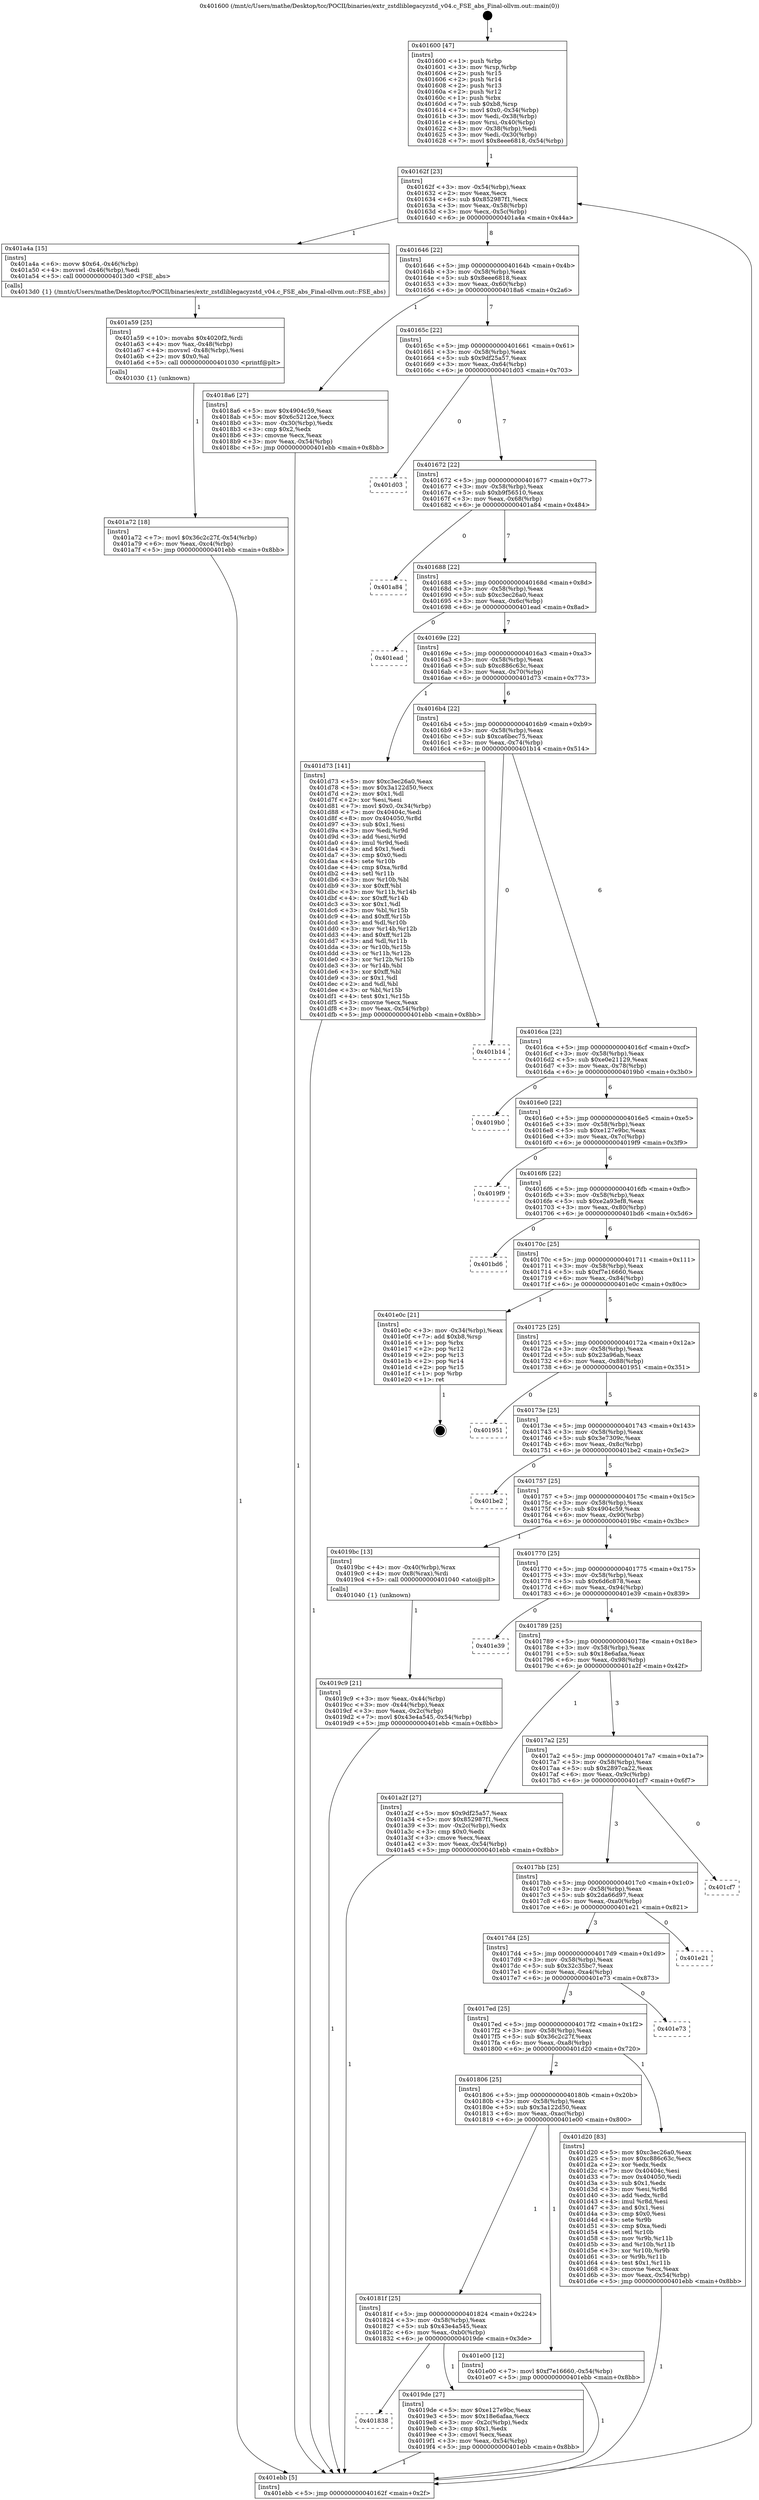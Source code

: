 digraph "0x401600" {
  label = "0x401600 (/mnt/c/Users/mathe/Desktop/tcc/POCII/binaries/extr_zstdliblegacyzstd_v04.c_FSE_abs_Final-ollvm.out::main(0))"
  labelloc = "t"
  node[shape=record]

  Entry [label="",width=0.3,height=0.3,shape=circle,fillcolor=black,style=filled]
  "0x40162f" [label="{
     0x40162f [23]\l
     | [instrs]\l
     &nbsp;&nbsp;0x40162f \<+3\>: mov -0x54(%rbp),%eax\l
     &nbsp;&nbsp;0x401632 \<+2\>: mov %eax,%ecx\l
     &nbsp;&nbsp;0x401634 \<+6\>: sub $0x852987f1,%ecx\l
     &nbsp;&nbsp;0x40163a \<+3\>: mov %eax,-0x58(%rbp)\l
     &nbsp;&nbsp;0x40163d \<+3\>: mov %ecx,-0x5c(%rbp)\l
     &nbsp;&nbsp;0x401640 \<+6\>: je 0000000000401a4a \<main+0x44a\>\l
  }"]
  "0x401a4a" [label="{
     0x401a4a [15]\l
     | [instrs]\l
     &nbsp;&nbsp;0x401a4a \<+6\>: movw $0x64,-0x46(%rbp)\l
     &nbsp;&nbsp;0x401a50 \<+4\>: movswl -0x46(%rbp),%edi\l
     &nbsp;&nbsp;0x401a54 \<+5\>: call 00000000004013d0 \<FSE_abs\>\l
     | [calls]\l
     &nbsp;&nbsp;0x4013d0 \{1\} (/mnt/c/Users/mathe/Desktop/tcc/POCII/binaries/extr_zstdliblegacyzstd_v04.c_FSE_abs_Final-ollvm.out::FSE_abs)\l
  }"]
  "0x401646" [label="{
     0x401646 [22]\l
     | [instrs]\l
     &nbsp;&nbsp;0x401646 \<+5\>: jmp 000000000040164b \<main+0x4b\>\l
     &nbsp;&nbsp;0x40164b \<+3\>: mov -0x58(%rbp),%eax\l
     &nbsp;&nbsp;0x40164e \<+5\>: sub $0x8eee6818,%eax\l
     &nbsp;&nbsp;0x401653 \<+3\>: mov %eax,-0x60(%rbp)\l
     &nbsp;&nbsp;0x401656 \<+6\>: je 00000000004018a6 \<main+0x2a6\>\l
  }"]
  Exit [label="",width=0.3,height=0.3,shape=circle,fillcolor=black,style=filled,peripheries=2]
  "0x4018a6" [label="{
     0x4018a6 [27]\l
     | [instrs]\l
     &nbsp;&nbsp;0x4018a6 \<+5\>: mov $0x4904c59,%eax\l
     &nbsp;&nbsp;0x4018ab \<+5\>: mov $0x6c5212ce,%ecx\l
     &nbsp;&nbsp;0x4018b0 \<+3\>: mov -0x30(%rbp),%edx\l
     &nbsp;&nbsp;0x4018b3 \<+3\>: cmp $0x2,%edx\l
     &nbsp;&nbsp;0x4018b6 \<+3\>: cmovne %ecx,%eax\l
     &nbsp;&nbsp;0x4018b9 \<+3\>: mov %eax,-0x54(%rbp)\l
     &nbsp;&nbsp;0x4018bc \<+5\>: jmp 0000000000401ebb \<main+0x8bb\>\l
  }"]
  "0x40165c" [label="{
     0x40165c [22]\l
     | [instrs]\l
     &nbsp;&nbsp;0x40165c \<+5\>: jmp 0000000000401661 \<main+0x61\>\l
     &nbsp;&nbsp;0x401661 \<+3\>: mov -0x58(%rbp),%eax\l
     &nbsp;&nbsp;0x401664 \<+5\>: sub $0x9df25a57,%eax\l
     &nbsp;&nbsp;0x401669 \<+3\>: mov %eax,-0x64(%rbp)\l
     &nbsp;&nbsp;0x40166c \<+6\>: je 0000000000401d03 \<main+0x703\>\l
  }"]
  "0x401ebb" [label="{
     0x401ebb [5]\l
     | [instrs]\l
     &nbsp;&nbsp;0x401ebb \<+5\>: jmp 000000000040162f \<main+0x2f\>\l
  }"]
  "0x401600" [label="{
     0x401600 [47]\l
     | [instrs]\l
     &nbsp;&nbsp;0x401600 \<+1\>: push %rbp\l
     &nbsp;&nbsp;0x401601 \<+3\>: mov %rsp,%rbp\l
     &nbsp;&nbsp;0x401604 \<+2\>: push %r15\l
     &nbsp;&nbsp;0x401606 \<+2\>: push %r14\l
     &nbsp;&nbsp;0x401608 \<+2\>: push %r13\l
     &nbsp;&nbsp;0x40160a \<+2\>: push %r12\l
     &nbsp;&nbsp;0x40160c \<+1\>: push %rbx\l
     &nbsp;&nbsp;0x40160d \<+7\>: sub $0xb8,%rsp\l
     &nbsp;&nbsp;0x401614 \<+7\>: movl $0x0,-0x34(%rbp)\l
     &nbsp;&nbsp;0x40161b \<+3\>: mov %edi,-0x38(%rbp)\l
     &nbsp;&nbsp;0x40161e \<+4\>: mov %rsi,-0x40(%rbp)\l
     &nbsp;&nbsp;0x401622 \<+3\>: mov -0x38(%rbp),%edi\l
     &nbsp;&nbsp;0x401625 \<+3\>: mov %edi,-0x30(%rbp)\l
     &nbsp;&nbsp;0x401628 \<+7\>: movl $0x8eee6818,-0x54(%rbp)\l
  }"]
  "0x401a72" [label="{
     0x401a72 [18]\l
     | [instrs]\l
     &nbsp;&nbsp;0x401a72 \<+7\>: movl $0x36c2c27f,-0x54(%rbp)\l
     &nbsp;&nbsp;0x401a79 \<+6\>: mov %eax,-0xc4(%rbp)\l
     &nbsp;&nbsp;0x401a7f \<+5\>: jmp 0000000000401ebb \<main+0x8bb\>\l
  }"]
  "0x401d03" [label="{
     0x401d03\l
  }", style=dashed]
  "0x401672" [label="{
     0x401672 [22]\l
     | [instrs]\l
     &nbsp;&nbsp;0x401672 \<+5\>: jmp 0000000000401677 \<main+0x77\>\l
     &nbsp;&nbsp;0x401677 \<+3\>: mov -0x58(%rbp),%eax\l
     &nbsp;&nbsp;0x40167a \<+5\>: sub $0xb9f56510,%eax\l
     &nbsp;&nbsp;0x40167f \<+3\>: mov %eax,-0x68(%rbp)\l
     &nbsp;&nbsp;0x401682 \<+6\>: je 0000000000401a84 \<main+0x484\>\l
  }"]
  "0x401a59" [label="{
     0x401a59 [25]\l
     | [instrs]\l
     &nbsp;&nbsp;0x401a59 \<+10\>: movabs $0x4020f2,%rdi\l
     &nbsp;&nbsp;0x401a63 \<+4\>: mov %ax,-0x48(%rbp)\l
     &nbsp;&nbsp;0x401a67 \<+4\>: movswl -0x48(%rbp),%esi\l
     &nbsp;&nbsp;0x401a6b \<+2\>: mov $0x0,%al\l
     &nbsp;&nbsp;0x401a6d \<+5\>: call 0000000000401030 \<printf@plt\>\l
     | [calls]\l
     &nbsp;&nbsp;0x401030 \{1\} (unknown)\l
  }"]
  "0x401a84" [label="{
     0x401a84\l
  }", style=dashed]
  "0x401688" [label="{
     0x401688 [22]\l
     | [instrs]\l
     &nbsp;&nbsp;0x401688 \<+5\>: jmp 000000000040168d \<main+0x8d\>\l
     &nbsp;&nbsp;0x40168d \<+3\>: mov -0x58(%rbp),%eax\l
     &nbsp;&nbsp;0x401690 \<+5\>: sub $0xc3ec26a0,%eax\l
     &nbsp;&nbsp;0x401695 \<+3\>: mov %eax,-0x6c(%rbp)\l
     &nbsp;&nbsp;0x401698 \<+6\>: je 0000000000401ead \<main+0x8ad\>\l
  }"]
  "0x401838" [label="{
     0x401838\l
  }", style=dashed]
  "0x401ead" [label="{
     0x401ead\l
  }", style=dashed]
  "0x40169e" [label="{
     0x40169e [22]\l
     | [instrs]\l
     &nbsp;&nbsp;0x40169e \<+5\>: jmp 00000000004016a3 \<main+0xa3\>\l
     &nbsp;&nbsp;0x4016a3 \<+3\>: mov -0x58(%rbp),%eax\l
     &nbsp;&nbsp;0x4016a6 \<+5\>: sub $0xc886c63c,%eax\l
     &nbsp;&nbsp;0x4016ab \<+3\>: mov %eax,-0x70(%rbp)\l
     &nbsp;&nbsp;0x4016ae \<+6\>: je 0000000000401d73 \<main+0x773\>\l
  }"]
  "0x4019de" [label="{
     0x4019de [27]\l
     | [instrs]\l
     &nbsp;&nbsp;0x4019de \<+5\>: mov $0xe127e9bc,%eax\l
     &nbsp;&nbsp;0x4019e3 \<+5\>: mov $0x18e6afaa,%ecx\l
     &nbsp;&nbsp;0x4019e8 \<+3\>: mov -0x2c(%rbp),%edx\l
     &nbsp;&nbsp;0x4019eb \<+3\>: cmp $0x1,%edx\l
     &nbsp;&nbsp;0x4019ee \<+3\>: cmovl %ecx,%eax\l
     &nbsp;&nbsp;0x4019f1 \<+3\>: mov %eax,-0x54(%rbp)\l
     &nbsp;&nbsp;0x4019f4 \<+5\>: jmp 0000000000401ebb \<main+0x8bb\>\l
  }"]
  "0x401d73" [label="{
     0x401d73 [141]\l
     | [instrs]\l
     &nbsp;&nbsp;0x401d73 \<+5\>: mov $0xc3ec26a0,%eax\l
     &nbsp;&nbsp;0x401d78 \<+5\>: mov $0x3a122d50,%ecx\l
     &nbsp;&nbsp;0x401d7d \<+2\>: mov $0x1,%dl\l
     &nbsp;&nbsp;0x401d7f \<+2\>: xor %esi,%esi\l
     &nbsp;&nbsp;0x401d81 \<+7\>: movl $0x0,-0x34(%rbp)\l
     &nbsp;&nbsp;0x401d88 \<+7\>: mov 0x40404c,%edi\l
     &nbsp;&nbsp;0x401d8f \<+8\>: mov 0x404050,%r8d\l
     &nbsp;&nbsp;0x401d97 \<+3\>: sub $0x1,%esi\l
     &nbsp;&nbsp;0x401d9a \<+3\>: mov %edi,%r9d\l
     &nbsp;&nbsp;0x401d9d \<+3\>: add %esi,%r9d\l
     &nbsp;&nbsp;0x401da0 \<+4\>: imul %r9d,%edi\l
     &nbsp;&nbsp;0x401da4 \<+3\>: and $0x1,%edi\l
     &nbsp;&nbsp;0x401da7 \<+3\>: cmp $0x0,%edi\l
     &nbsp;&nbsp;0x401daa \<+4\>: sete %r10b\l
     &nbsp;&nbsp;0x401dae \<+4\>: cmp $0xa,%r8d\l
     &nbsp;&nbsp;0x401db2 \<+4\>: setl %r11b\l
     &nbsp;&nbsp;0x401db6 \<+3\>: mov %r10b,%bl\l
     &nbsp;&nbsp;0x401db9 \<+3\>: xor $0xff,%bl\l
     &nbsp;&nbsp;0x401dbc \<+3\>: mov %r11b,%r14b\l
     &nbsp;&nbsp;0x401dbf \<+4\>: xor $0xff,%r14b\l
     &nbsp;&nbsp;0x401dc3 \<+3\>: xor $0x1,%dl\l
     &nbsp;&nbsp;0x401dc6 \<+3\>: mov %bl,%r15b\l
     &nbsp;&nbsp;0x401dc9 \<+4\>: and $0xff,%r15b\l
     &nbsp;&nbsp;0x401dcd \<+3\>: and %dl,%r10b\l
     &nbsp;&nbsp;0x401dd0 \<+3\>: mov %r14b,%r12b\l
     &nbsp;&nbsp;0x401dd3 \<+4\>: and $0xff,%r12b\l
     &nbsp;&nbsp;0x401dd7 \<+3\>: and %dl,%r11b\l
     &nbsp;&nbsp;0x401dda \<+3\>: or %r10b,%r15b\l
     &nbsp;&nbsp;0x401ddd \<+3\>: or %r11b,%r12b\l
     &nbsp;&nbsp;0x401de0 \<+3\>: xor %r12b,%r15b\l
     &nbsp;&nbsp;0x401de3 \<+3\>: or %r14b,%bl\l
     &nbsp;&nbsp;0x401de6 \<+3\>: xor $0xff,%bl\l
     &nbsp;&nbsp;0x401de9 \<+3\>: or $0x1,%dl\l
     &nbsp;&nbsp;0x401dec \<+2\>: and %dl,%bl\l
     &nbsp;&nbsp;0x401dee \<+3\>: or %bl,%r15b\l
     &nbsp;&nbsp;0x401df1 \<+4\>: test $0x1,%r15b\l
     &nbsp;&nbsp;0x401df5 \<+3\>: cmovne %ecx,%eax\l
     &nbsp;&nbsp;0x401df8 \<+3\>: mov %eax,-0x54(%rbp)\l
     &nbsp;&nbsp;0x401dfb \<+5\>: jmp 0000000000401ebb \<main+0x8bb\>\l
  }"]
  "0x4016b4" [label="{
     0x4016b4 [22]\l
     | [instrs]\l
     &nbsp;&nbsp;0x4016b4 \<+5\>: jmp 00000000004016b9 \<main+0xb9\>\l
     &nbsp;&nbsp;0x4016b9 \<+3\>: mov -0x58(%rbp),%eax\l
     &nbsp;&nbsp;0x4016bc \<+5\>: sub $0xca6bec75,%eax\l
     &nbsp;&nbsp;0x4016c1 \<+3\>: mov %eax,-0x74(%rbp)\l
     &nbsp;&nbsp;0x4016c4 \<+6\>: je 0000000000401b14 \<main+0x514\>\l
  }"]
  "0x40181f" [label="{
     0x40181f [25]\l
     | [instrs]\l
     &nbsp;&nbsp;0x40181f \<+5\>: jmp 0000000000401824 \<main+0x224\>\l
     &nbsp;&nbsp;0x401824 \<+3\>: mov -0x58(%rbp),%eax\l
     &nbsp;&nbsp;0x401827 \<+5\>: sub $0x43e4a545,%eax\l
     &nbsp;&nbsp;0x40182c \<+6\>: mov %eax,-0xb0(%rbp)\l
     &nbsp;&nbsp;0x401832 \<+6\>: je 00000000004019de \<main+0x3de\>\l
  }"]
  "0x401b14" [label="{
     0x401b14\l
  }", style=dashed]
  "0x4016ca" [label="{
     0x4016ca [22]\l
     | [instrs]\l
     &nbsp;&nbsp;0x4016ca \<+5\>: jmp 00000000004016cf \<main+0xcf\>\l
     &nbsp;&nbsp;0x4016cf \<+3\>: mov -0x58(%rbp),%eax\l
     &nbsp;&nbsp;0x4016d2 \<+5\>: sub $0xe0e21129,%eax\l
     &nbsp;&nbsp;0x4016d7 \<+3\>: mov %eax,-0x78(%rbp)\l
     &nbsp;&nbsp;0x4016da \<+6\>: je 00000000004019b0 \<main+0x3b0\>\l
  }"]
  "0x401e00" [label="{
     0x401e00 [12]\l
     | [instrs]\l
     &nbsp;&nbsp;0x401e00 \<+7\>: movl $0xf7e16660,-0x54(%rbp)\l
     &nbsp;&nbsp;0x401e07 \<+5\>: jmp 0000000000401ebb \<main+0x8bb\>\l
  }"]
  "0x4019b0" [label="{
     0x4019b0\l
  }", style=dashed]
  "0x4016e0" [label="{
     0x4016e0 [22]\l
     | [instrs]\l
     &nbsp;&nbsp;0x4016e0 \<+5\>: jmp 00000000004016e5 \<main+0xe5\>\l
     &nbsp;&nbsp;0x4016e5 \<+3\>: mov -0x58(%rbp),%eax\l
     &nbsp;&nbsp;0x4016e8 \<+5\>: sub $0xe127e9bc,%eax\l
     &nbsp;&nbsp;0x4016ed \<+3\>: mov %eax,-0x7c(%rbp)\l
     &nbsp;&nbsp;0x4016f0 \<+6\>: je 00000000004019f9 \<main+0x3f9\>\l
  }"]
  "0x401806" [label="{
     0x401806 [25]\l
     | [instrs]\l
     &nbsp;&nbsp;0x401806 \<+5\>: jmp 000000000040180b \<main+0x20b\>\l
     &nbsp;&nbsp;0x40180b \<+3\>: mov -0x58(%rbp),%eax\l
     &nbsp;&nbsp;0x40180e \<+5\>: sub $0x3a122d50,%eax\l
     &nbsp;&nbsp;0x401813 \<+6\>: mov %eax,-0xac(%rbp)\l
     &nbsp;&nbsp;0x401819 \<+6\>: je 0000000000401e00 \<main+0x800\>\l
  }"]
  "0x4019f9" [label="{
     0x4019f9\l
  }", style=dashed]
  "0x4016f6" [label="{
     0x4016f6 [22]\l
     | [instrs]\l
     &nbsp;&nbsp;0x4016f6 \<+5\>: jmp 00000000004016fb \<main+0xfb\>\l
     &nbsp;&nbsp;0x4016fb \<+3\>: mov -0x58(%rbp),%eax\l
     &nbsp;&nbsp;0x4016fe \<+5\>: sub $0xe2a93ef8,%eax\l
     &nbsp;&nbsp;0x401703 \<+3\>: mov %eax,-0x80(%rbp)\l
     &nbsp;&nbsp;0x401706 \<+6\>: je 0000000000401bd6 \<main+0x5d6\>\l
  }"]
  "0x401d20" [label="{
     0x401d20 [83]\l
     | [instrs]\l
     &nbsp;&nbsp;0x401d20 \<+5\>: mov $0xc3ec26a0,%eax\l
     &nbsp;&nbsp;0x401d25 \<+5\>: mov $0xc886c63c,%ecx\l
     &nbsp;&nbsp;0x401d2a \<+2\>: xor %edx,%edx\l
     &nbsp;&nbsp;0x401d2c \<+7\>: mov 0x40404c,%esi\l
     &nbsp;&nbsp;0x401d33 \<+7\>: mov 0x404050,%edi\l
     &nbsp;&nbsp;0x401d3a \<+3\>: sub $0x1,%edx\l
     &nbsp;&nbsp;0x401d3d \<+3\>: mov %esi,%r8d\l
     &nbsp;&nbsp;0x401d40 \<+3\>: add %edx,%r8d\l
     &nbsp;&nbsp;0x401d43 \<+4\>: imul %r8d,%esi\l
     &nbsp;&nbsp;0x401d47 \<+3\>: and $0x1,%esi\l
     &nbsp;&nbsp;0x401d4a \<+3\>: cmp $0x0,%esi\l
     &nbsp;&nbsp;0x401d4d \<+4\>: sete %r9b\l
     &nbsp;&nbsp;0x401d51 \<+3\>: cmp $0xa,%edi\l
     &nbsp;&nbsp;0x401d54 \<+4\>: setl %r10b\l
     &nbsp;&nbsp;0x401d58 \<+3\>: mov %r9b,%r11b\l
     &nbsp;&nbsp;0x401d5b \<+3\>: and %r10b,%r11b\l
     &nbsp;&nbsp;0x401d5e \<+3\>: xor %r10b,%r9b\l
     &nbsp;&nbsp;0x401d61 \<+3\>: or %r9b,%r11b\l
     &nbsp;&nbsp;0x401d64 \<+4\>: test $0x1,%r11b\l
     &nbsp;&nbsp;0x401d68 \<+3\>: cmovne %ecx,%eax\l
     &nbsp;&nbsp;0x401d6b \<+3\>: mov %eax,-0x54(%rbp)\l
     &nbsp;&nbsp;0x401d6e \<+5\>: jmp 0000000000401ebb \<main+0x8bb\>\l
  }"]
  "0x401bd6" [label="{
     0x401bd6\l
  }", style=dashed]
  "0x40170c" [label="{
     0x40170c [25]\l
     | [instrs]\l
     &nbsp;&nbsp;0x40170c \<+5\>: jmp 0000000000401711 \<main+0x111\>\l
     &nbsp;&nbsp;0x401711 \<+3\>: mov -0x58(%rbp),%eax\l
     &nbsp;&nbsp;0x401714 \<+5\>: sub $0xf7e16660,%eax\l
     &nbsp;&nbsp;0x401719 \<+6\>: mov %eax,-0x84(%rbp)\l
     &nbsp;&nbsp;0x40171f \<+6\>: je 0000000000401e0c \<main+0x80c\>\l
  }"]
  "0x4017ed" [label="{
     0x4017ed [25]\l
     | [instrs]\l
     &nbsp;&nbsp;0x4017ed \<+5\>: jmp 00000000004017f2 \<main+0x1f2\>\l
     &nbsp;&nbsp;0x4017f2 \<+3\>: mov -0x58(%rbp),%eax\l
     &nbsp;&nbsp;0x4017f5 \<+5\>: sub $0x36c2c27f,%eax\l
     &nbsp;&nbsp;0x4017fa \<+6\>: mov %eax,-0xa8(%rbp)\l
     &nbsp;&nbsp;0x401800 \<+6\>: je 0000000000401d20 \<main+0x720\>\l
  }"]
  "0x401e0c" [label="{
     0x401e0c [21]\l
     | [instrs]\l
     &nbsp;&nbsp;0x401e0c \<+3\>: mov -0x34(%rbp),%eax\l
     &nbsp;&nbsp;0x401e0f \<+7\>: add $0xb8,%rsp\l
     &nbsp;&nbsp;0x401e16 \<+1\>: pop %rbx\l
     &nbsp;&nbsp;0x401e17 \<+2\>: pop %r12\l
     &nbsp;&nbsp;0x401e19 \<+2\>: pop %r13\l
     &nbsp;&nbsp;0x401e1b \<+2\>: pop %r14\l
     &nbsp;&nbsp;0x401e1d \<+2\>: pop %r15\l
     &nbsp;&nbsp;0x401e1f \<+1\>: pop %rbp\l
     &nbsp;&nbsp;0x401e20 \<+1\>: ret\l
  }"]
  "0x401725" [label="{
     0x401725 [25]\l
     | [instrs]\l
     &nbsp;&nbsp;0x401725 \<+5\>: jmp 000000000040172a \<main+0x12a\>\l
     &nbsp;&nbsp;0x40172a \<+3\>: mov -0x58(%rbp),%eax\l
     &nbsp;&nbsp;0x40172d \<+5\>: sub $0x23a96ab,%eax\l
     &nbsp;&nbsp;0x401732 \<+6\>: mov %eax,-0x88(%rbp)\l
     &nbsp;&nbsp;0x401738 \<+6\>: je 0000000000401951 \<main+0x351\>\l
  }"]
  "0x401e73" [label="{
     0x401e73\l
  }", style=dashed]
  "0x401951" [label="{
     0x401951\l
  }", style=dashed]
  "0x40173e" [label="{
     0x40173e [25]\l
     | [instrs]\l
     &nbsp;&nbsp;0x40173e \<+5\>: jmp 0000000000401743 \<main+0x143\>\l
     &nbsp;&nbsp;0x401743 \<+3\>: mov -0x58(%rbp),%eax\l
     &nbsp;&nbsp;0x401746 \<+5\>: sub $0x3e7309c,%eax\l
     &nbsp;&nbsp;0x40174b \<+6\>: mov %eax,-0x8c(%rbp)\l
     &nbsp;&nbsp;0x401751 \<+6\>: je 0000000000401be2 \<main+0x5e2\>\l
  }"]
  "0x4017d4" [label="{
     0x4017d4 [25]\l
     | [instrs]\l
     &nbsp;&nbsp;0x4017d4 \<+5\>: jmp 00000000004017d9 \<main+0x1d9\>\l
     &nbsp;&nbsp;0x4017d9 \<+3\>: mov -0x58(%rbp),%eax\l
     &nbsp;&nbsp;0x4017dc \<+5\>: sub $0x32c35bc7,%eax\l
     &nbsp;&nbsp;0x4017e1 \<+6\>: mov %eax,-0xa4(%rbp)\l
     &nbsp;&nbsp;0x4017e7 \<+6\>: je 0000000000401e73 \<main+0x873\>\l
  }"]
  "0x401be2" [label="{
     0x401be2\l
  }", style=dashed]
  "0x401757" [label="{
     0x401757 [25]\l
     | [instrs]\l
     &nbsp;&nbsp;0x401757 \<+5\>: jmp 000000000040175c \<main+0x15c\>\l
     &nbsp;&nbsp;0x40175c \<+3\>: mov -0x58(%rbp),%eax\l
     &nbsp;&nbsp;0x40175f \<+5\>: sub $0x4904c59,%eax\l
     &nbsp;&nbsp;0x401764 \<+6\>: mov %eax,-0x90(%rbp)\l
     &nbsp;&nbsp;0x40176a \<+6\>: je 00000000004019bc \<main+0x3bc\>\l
  }"]
  "0x401e21" [label="{
     0x401e21\l
  }", style=dashed]
  "0x4019bc" [label="{
     0x4019bc [13]\l
     | [instrs]\l
     &nbsp;&nbsp;0x4019bc \<+4\>: mov -0x40(%rbp),%rax\l
     &nbsp;&nbsp;0x4019c0 \<+4\>: mov 0x8(%rax),%rdi\l
     &nbsp;&nbsp;0x4019c4 \<+5\>: call 0000000000401040 \<atoi@plt\>\l
     | [calls]\l
     &nbsp;&nbsp;0x401040 \{1\} (unknown)\l
  }"]
  "0x401770" [label="{
     0x401770 [25]\l
     | [instrs]\l
     &nbsp;&nbsp;0x401770 \<+5\>: jmp 0000000000401775 \<main+0x175\>\l
     &nbsp;&nbsp;0x401775 \<+3\>: mov -0x58(%rbp),%eax\l
     &nbsp;&nbsp;0x401778 \<+5\>: sub $0x6d6c878,%eax\l
     &nbsp;&nbsp;0x40177d \<+6\>: mov %eax,-0x94(%rbp)\l
     &nbsp;&nbsp;0x401783 \<+6\>: je 0000000000401e39 \<main+0x839\>\l
  }"]
  "0x4019c9" [label="{
     0x4019c9 [21]\l
     | [instrs]\l
     &nbsp;&nbsp;0x4019c9 \<+3\>: mov %eax,-0x44(%rbp)\l
     &nbsp;&nbsp;0x4019cc \<+3\>: mov -0x44(%rbp),%eax\l
     &nbsp;&nbsp;0x4019cf \<+3\>: mov %eax,-0x2c(%rbp)\l
     &nbsp;&nbsp;0x4019d2 \<+7\>: movl $0x43e4a545,-0x54(%rbp)\l
     &nbsp;&nbsp;0x4019d9 \<+5\>: jmp 0000000000401ebb \<main+0x8bb\>\l
  }"]
  "0x4017bb" [label="{
     0x4017bb [25]\l
     | [instrs]\l
     &nbsp;&nbsp;0x4017bb \<+5\>: jmp 00000000004017c0 \<main+0x1c0\>\l
     &nbsp;&nbsp;0x4017c0 \<+3\>: mov -0x58(%rbp),%eax\l
     &nbsp;&nbsp;0x4017c3 \<+5\>: sub $0x2da66d97,%eax\l
     &nbsp;&nbsp;0x4017c8 \<+6\>: mov %eax,-0xa0(%rbp)\l
     &nbsp;&nbsp;0x4017ce \<+6\>: je 0000000000401e21 \<main+0x821\>\l
  }"]
  "0x401e39" [label="{
     0x401e39\l
  }", style=dashed]
  "0x401789" [label="{
     0x401789 [25]\l
     | [instrs]\l
     &nbsp;&nbsp;0x401789 \<+5\>: jmp 000000000040178e \<main+0x18e\>\l
     &nbsp;&nbsp;0x40178e \<+3\>: mov -0x58(%rbp),%eax\l
     &nbsp;&nbsp;0x401791 \<+5\>: sub $0x18e6afaa,%eax\l
     &nbsp;&nbsp;0x401796 \<+6\>: mov %eax,-0x98(%rbp)\l
     &nbsp;&nbsp;0x40179c \<+6\>: je 0000000000401a2f \<main+0x42f\>\l
  }"]
  "0x401cf7" [label="{
     0x401cf7\l
  }", style=dashed]
  "0x401a2f" [label="{
     0x401a2f [27]\l
     | [instrs]\l
     &nbsp;&nbsp;0x401a2f \<+5\>: mov $0x9df25a57,%eax\l
     &nbsp;&nbsp;0x401a34 \<+5\>: mov $0x852987f1,%ecx\l
     &nbsp;&nbsp;0x401a39 \<+3\>: mov -0x2c(%rbp),%edx\l
     &nbsp;&nbsp;0x401a3c \<+3\>: cmp $0x0,%edx\l
     &nbsp;&nbsp;0x401a3f \<+3\>: cmove %ecx,%eax\l
     &nbsp;&nbsp;0x401a42 \<+3\>: mov %eax,-0x54(%rbp)\l
     &nbsp;&nbsp;0x401a45 \<+5\>: jmp 0000000000401ebb \<main+0x8bb\>\l
  }"]
  "0x4017a2" [label="{
     0x4017a2 [25]\l
     | [instrs]\l
     &nbsp;&nbsp;0x4017a2 \<+5\>: jmp 00000000004017a7 \<main+0x1a7\>\l
     &nbsp;&nbsp;0x4017a7 \<+3\>: mov -0x58(%rbp),%eax\l
     &nbsp;&nbsp;0x4017aa \<+5\>: sub $0x2897ca22,%eax\l
     &nbsp;&nbsp;0x4017af \<+6\>: mov %eax,-0x9c(%rbp)\l
     &nbsp;&nbsp;0x4017b5 \<+6\>: je 0000000000401cf7 \<main+0x6f7\>\l
  }"]
  Entry -> "0x401600" [label=" 1"]
  "0x40162f" -> "0x401a4a" [label=" 1"]
  "0x40162f" -> "0x401646" [label=" 8"]
  "0x401e0c" -> Exit [label=" 1"]
  "0x401646" -> "0x4018a6" [label=" 1"]
  "0x401646" -> "0x40165c" [label=" 7"]
  "0x4018a6" -> "0x401ebb" [label=" 1"]
  "0x401600" -> "0x40162f" [label=" 1"]
  "0x401ebb" -> "0x40162f" [label=" 8"]
  "0x401e00" -> "0x401ebb" [label=" 1"]
  "0x40165c" -> "0x401d03" [label=" 0"]
  "0x40165c" -> "0x401672" [label=" 7"]
  "0x401d73" -> "0x401ebb" [label=" 1"]
  "0x401672" -> "0x401a84" [label=" 0"]
  "0x401672" -> "0x401688" [label=" 7"]
  "0x401d20" -> "0x401ebb" [label=" 1"]
  "0x401688" -> "0x401ead" [label=" 0"]
  "0x401688" -> "0x40169e" [label=" 7"]
  "0x401a72" -> "0x401ebb" [label=" 1"]
  "0x40169e" -> "0x401d73" [label=" 1"]
  "0x40169e" -> "0x4016b4" [label=" 6"]
  "0x401a59" -> "0x401a72" [label=" 1"]
  "0x4016b4" -> "0x401b14" [label=" 0"]
  "0x4016b4" -> "0x4016ca" [label=" 6"]
  "0x401a2f" -> "0x401ebb" [label=" 1"]
  "0x4016ca" -> "0x4019b0" [label=" 0"]
  "0x4016ca" -> "0x4016e0" [label=" 6"]
  "0x4019de" -> "0x401ebb" [label=" 1"]
  "0x4016e0" -> "0x4019f9" [label=" 0"]
  "0x4016e0" -> "0x4016f6" [label=" 6"]
  "0x40181f" -> "0x4019de" [label=" 1"]
  "0x4016f6" -> "0x401bd6" [label=" 0"]
  "0x4016f6" -> "0x40170c" [label=" 6"]
  "0x401a4a" -> "0x401a59" [label=" 1"]
  "0x40170c" -> "0x401e0c" [label=" 1"]
  "0x40170c" -> "0x401725" [label=" 5"]
  "0x401806" -> "0x401e00" [label=" 1"]
  "0x401725" -> "0x401951" [label=" 0"]
  "0x401725" -> "0x40173e" [label=" 5"]
  "0x40181f" -> "0x401838" [label=" 0"]
  "0x40173e" -> "0x401be2" [label=" 0"]
  "0x40173e" -> "0x401757" [label=" 5"]
  "0x4017ed" -> "0x401d20" [label=" 1"]
  "0x401757" -> "0x4019bc" [label=" 1"]
  "0x401757" -> "0x401770" [label=" 4"]
  "0x4019bc" -> "0x4019c9" [label=" 1"]
  "0x4019c9" -> "0x401ebb" [label=" 1"]
  "0x401806" -> "0x40181f" [label=" 1"]
  "0x401770" -> "0x401e39" [label=" 0"]
  "0x401770" -> "0x401789" [label=" 4"]
  "0x4017d4" -> "0x401e73" [label=" 0"]
  "0x401789" -> "0x401a2f" [label=" 1"]
  "0x401789" -> "0x4017a2" [label=" 3"]
  "0x4017ed" -> "0x401806" [label=" 2"]
  "0x4017a2" -> "0x401cf7" [label=" 0"]
  "0x4017a2" -> "0x4017bb" [label=" 3"]
  "0x4017d4" -> "0x4017ed" [label=" 3"]
  "0x4017bb" -> "0x401e21" [label=" 0"]
  "0x4017bb" -> "0x4017d4" [label=" 3"]
}
